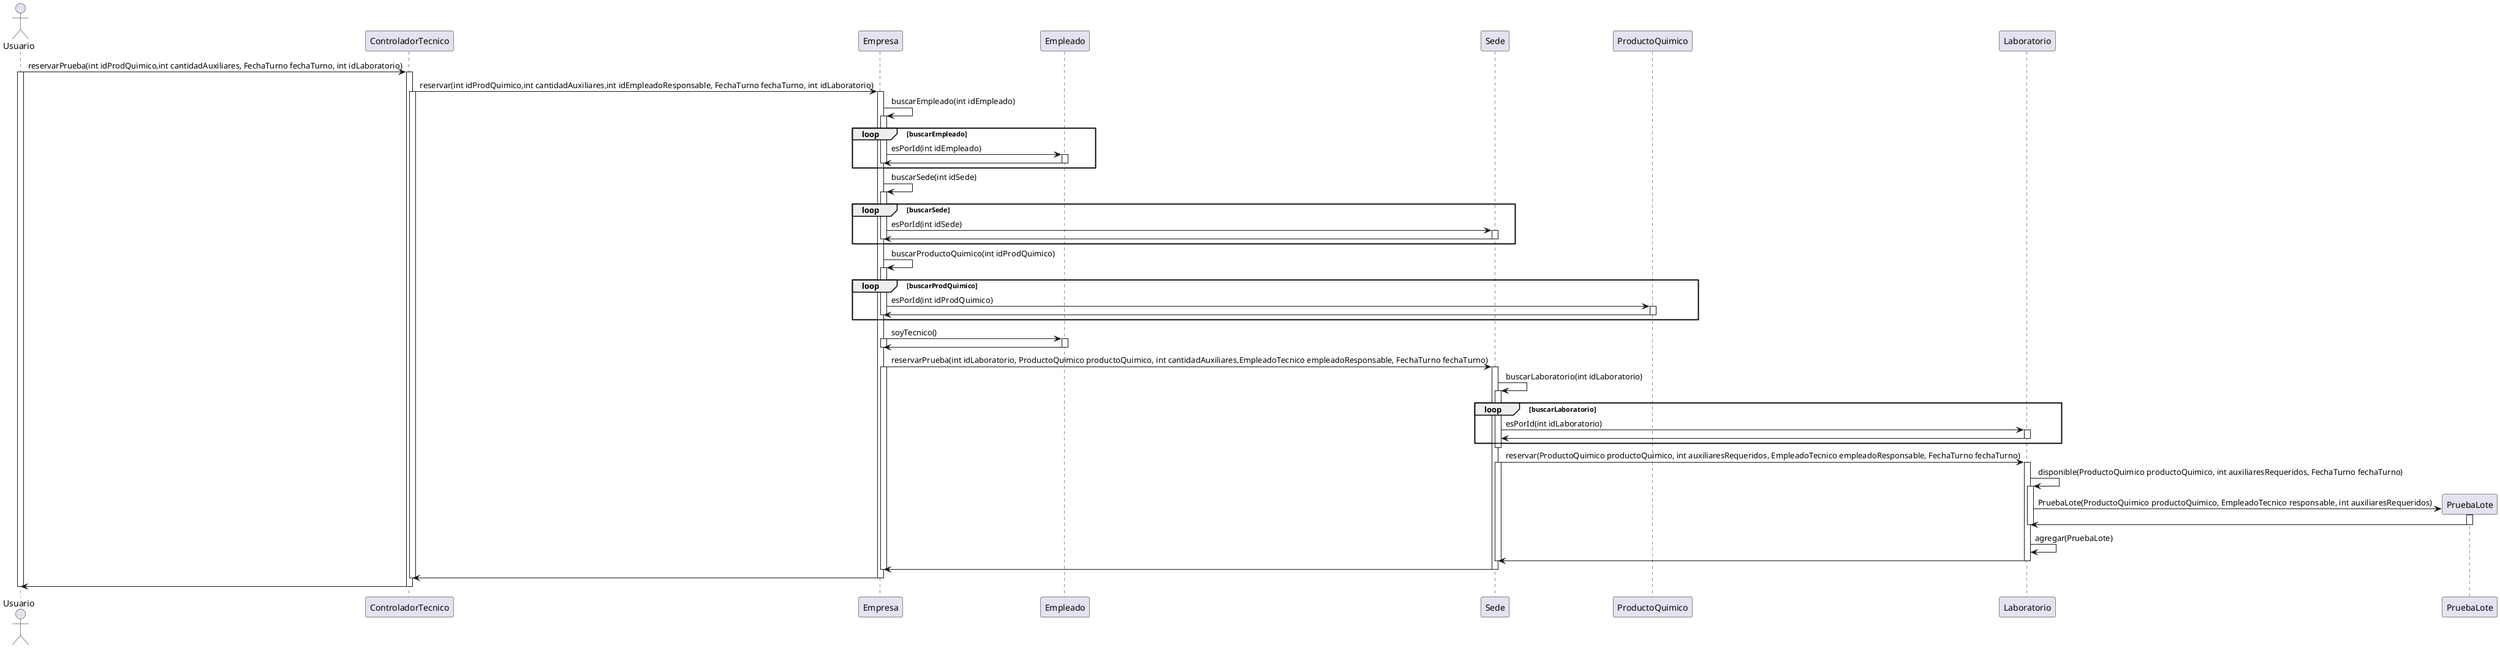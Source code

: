 @startuml
Actor Usuario
Usuario -> ControladorTecnico:reservarPrueba(int idProdQuimico,int cantidadAuxiliares, FechaTurno fechaTurno, int idLaboratorio)
Activate Usuario
	Activate ControladorTecnico
		ControladorTecnico -> Empresa: reservar(int idProdQuimico,int cantidadAuxiliares,int idEmpleadoResponsable, FechaTurno fechaTurno, int idLaboratorio) 
		Activate ControladorTecnico
		Activate Empresa
			Empresa -> Empresa: buscarEmpleado(int idEmpleado)
			Loop buscarEmpleado
				Activate Empresa
					Empresa -> Empleado: esPorId(int idEmpleado)
					Activate Empleado
						Empleado -> Empresa
					Deactivate Empleado
				Deactivate Empresa
			end buscarEmpleado
			
			Empresa -> Empresa: buscarSede(int idSede)
			Loop buscarSede
				Activate Empresa
					Empresa -> Sede: esPorId(int idSede)
					Activate Sede
						Sede -> Empresa
					Deactivate Sede
				Deactivate Empresa
			end buscarSede
			
			Empresa -> Empresa: buscarProductoQuimico(int idProdQuimico)
			Loop buscarProdQuimico
				Activate Empresa
					Empresa -> ProductoQuimico: esPorId(int idProdQuimico)
					Activate ProductoQuimico
						ProductoQuimico -> Empresa
					Deactivate ProductoQuimico
				Deactivate Empresa
			end buscarProdQuimico
			
			
			Empresa -> Empleado: soyTecnico()
			Activate Empresa
				Activate Empleado
					Empleado -> Empresa
				Deactivate Empleado
			Deactivate Empresa
			
			Empresa -> Sede: reservarPrueba(int idLaboratorio, ProductoQuimico productoQuimico, int cantidadAuxiliares,EmpleadoTecnico empleadoResponsable, FechaTurno fechaTurno)
			Activate Empresa
			Activate Sede
				Sede -> Sede : buscarLaboratorio(int idLaboratorio)
				Activate Sede
					Loop buscarLaboratorio
						Sede -> Laboratorio: esPorId(int idLaboratorio)
						Activate Laboratorio
							Laboratorio -> Sede
						Deactivate Laboratorio
					end buscarLaboratorio
				Deactivate Sede
				
				Sede -> Laboratorio: reservar(ProductoQuimico productoQuimico, int auxiliaresRequeridos, EmpleadoTecnico empleadoResponsable, FechaTurno fechaTurno)
				Activate Sede
					Activate Laboratorio
					Laboratorio -> Laboratorio: disponible(ProductoQuimico productoQuimico, int auxiliaresRequeridos, FechaTurno fechaTurno)
						Activate Laboratorio
							Laboratorio -> PruebaLote **: PruebaLote(ProductoQuimico productoQuimico, EmpleadoTecnico responsable, int auxiliaresRequeridos)
							Activate PruebaLote
							PruebaLote -> Laboratorio
							Deactivate PruebaLote
						Deactivate Laboratorio
						Laboratorio -> Laboratorio: agregar(PruebaLote)
					Laboratorio -> Sede
					Deactivate Laboratorio
				Deactivate Sede
				Sede -> Empresa
			Deactivate Sede
			
			Deactivate Empresa
			Empresa -> ControladorTecnico
		Deactivate Empresa
		Deactivate ControladorTecnico
		ControladorTecnico -> Usuario
	Deactivate ControladorTecnico	
Deactivate Usuario
@enduml